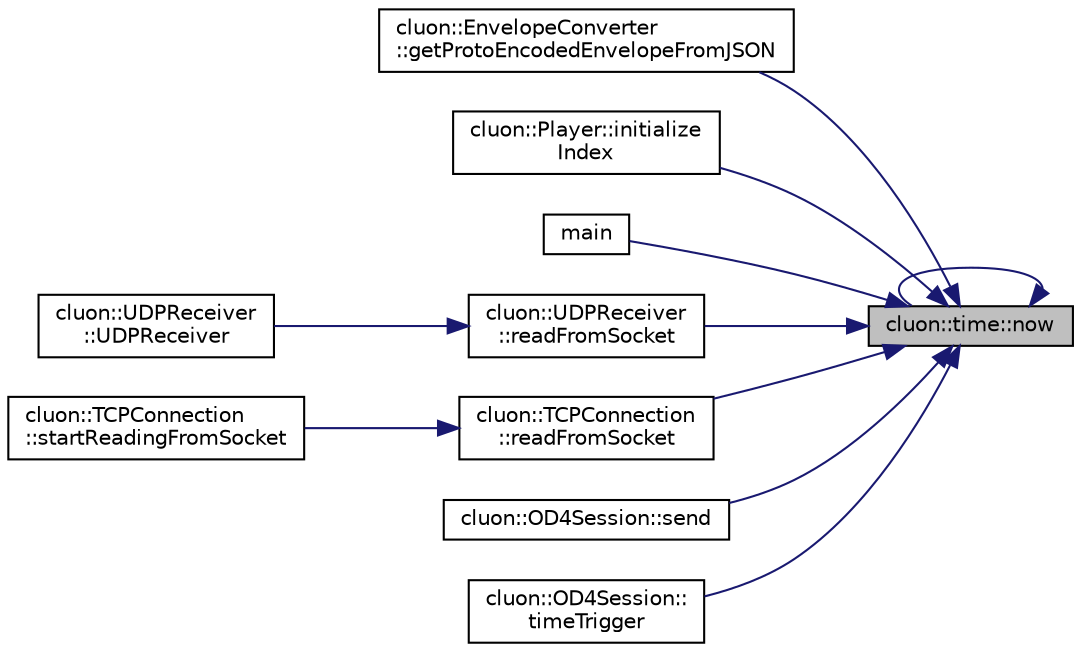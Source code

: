 digraph "cluon::time::now"
{
 // LATEX_PDF_SIZE
  edge [fontname="Helvetica",fontsize="10",labelfontname="Helvetica",labelfontsize="10"];
  node [fontname="Helvetica",fontsize="10",shape=record];
  rankdir="RL";
  Node1 [label="cluon::time::now",height=0.2,width=0.4,color="black", fillcolor="grey75", style="filled", fontcolor="black",tooltip=" "];
  Node1 -> Node2 [dir="back",color="midnightblue",fontsize="10",style="solid"];
  Node2 [label="cluon::EnvelopeConverter\l::getProtoEncodedEnvelopeFromJSON",height=0.2,width=0.4,color="black", fillcolor="white", style="filled",URL="$classcluon_1_1EnvelopeConverter.html#a8416ac700d2c3c656260e2ea4b002397",tooltip=" "];
  Node1 -> Node3 [dir="back",color="midnightblue",fontsize="10",style="solid"];
  Node3 [label="cluon::Player::initialize\lIndex",height=0.2,width=0.4,color="black", fillcolor="white", style="filled",URL="$classcluon_1_1Player.html#a93d9d6f11bb8f22ad392c746e5048a3e",tooltip=" "];
  Node1 -> Node4 [dir="back",color="midnightblue",fontsize="10",style="solid"];
  Node4 [label="main",height=0.2,width=0.4,color="black", fillcolor="white", style="filled",URL="$opencv-template_8cpp.html#af19ddca125f05a2090dd132045573ee4",tooltip=" "];
  Node1 -> Node1 [dir="back",color="midnightblue",fontsize="10",style="solid"];
  Node1 -> Node5 [dir="back",color="midnightblue",fontsize="10",style="solid"];
  Node5 [label="cluon::UDPReceiver\l::readFromSocket",height=0.2,width=0.4,color="black", fillcolor="white", style="filled",URL="$classcluon_1_1UDPReceiver.html#abacf832ad3a811b596fe7eb6d88f92b7",tooltip=" "];
  Node5 -> Node6 [dir="back",color="midnightblue",fontsize="10",style="solid"];
  Node6 [label="cluon::UDPReceiver\l::UDPReceiver",height=0.2,width=0.4,color="black", fillcolor="white", style="filled",URL="$classcluon_1_1UDPReceiver.html#a067d67a9a40ebcd0d000969c1020706e",tooltip=" "];
  Node1 -> Node7 [dir="back",color="midnightblue",fontsize="10",style="solid"];
  Node7 [label="cluon::TCPConnection\l::readFromSocket",height=0.2,width=0.4,color="black", fillcolor="white", style="filled",URL="$classcluon_1_1TCPConnection.html#a9f721a3fc2aa7c3c49859c2d2895953b",tooltip=" "];
  Node7 -> Node8 [dir="back",color="midnightblue",fontsize="10",style="solid"];
  Node8 [label="cluon::TCPConnection\l::startReadingFromSocket",height=0.2,width=0.4,color="black", fillcolor="white", style="filled",URL="$classcluon_1_1TCPConnection.html#a31387697d0a476280b15413b6c5dc19f",tooltip=" "];
  Node1 -> Node9 [dir="back",color="midnightblue",fontsize="10",style="solid"];
  Node9 [label="cluon::OD4Session::send",height=0.2,width=0.4,color="black", fillcolor="white", style="filled",URL="$classcluon_1_1OD4Session.html#a01745bfed160ac4fd16c71828672e7e8",tooltip=" "];
  Node1 -> Node10 [dir="back",color="midnightblue",fontsize="10",style="solid"];
  Node10 [label="cluon::OD4Session::\ltimeTrigger",height=0.2,width=0.4,color="black", fillcolor="white", style="filled",URL="$classcluon_1_1OD4Session.html#a2bd324b893072614ba917e5f1fd1cdc2",tooltip=" "];
}
